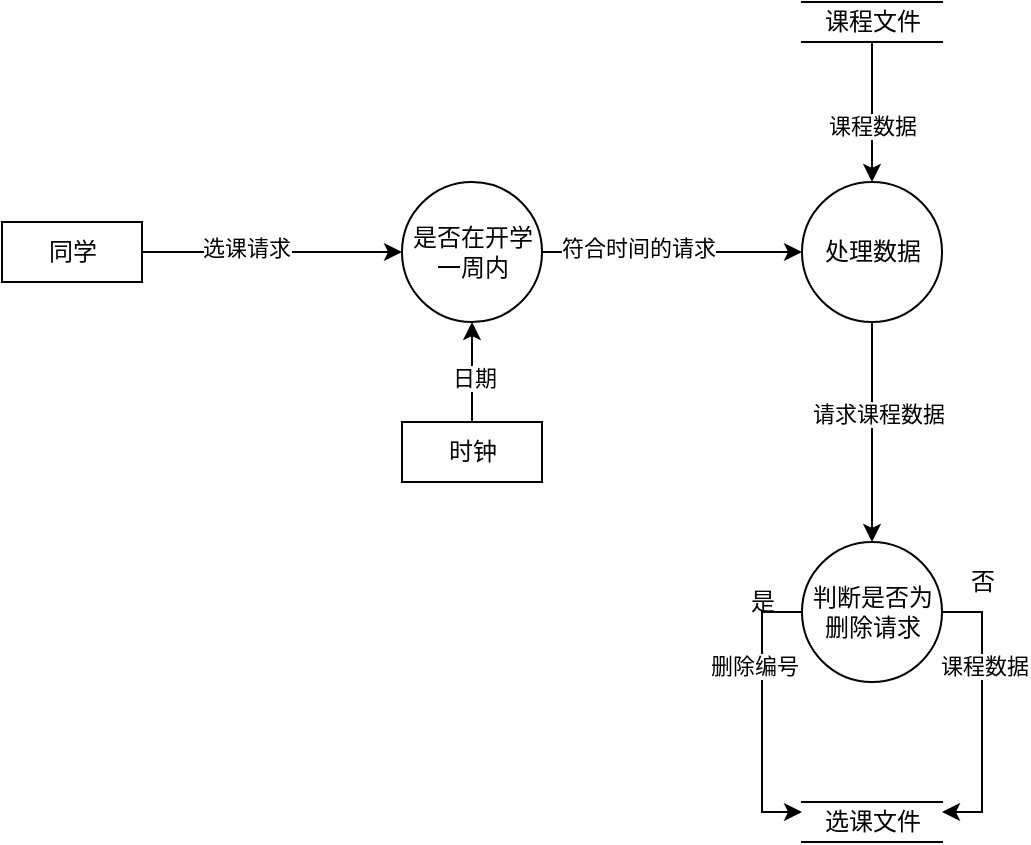 <mxfile version="15.6.1" type="github">
  <diagram id="hLR30Y0zf4EEWnFAPW7I" name="第 1 页">
    <mxGraphModel dx="1038" dy="539" grid="1" gridSize="10" guides="1" tooltips="1" connect="1" arrows="1" fold="1" page="1" pageScale="1" pageWidth="827" pageHeight="1169" math="0" shadow="0">
      <root>
        <mxCell id="0" />
        <mxCell id="1" parent="0" />
        <mxCell id="adSjY4Kno2W0OG1C3eFb-3" style="edgeStyle=orthogonalEdgeStyle;rounded=0;orthogonalLoop=1;jettySize=auto;html=1;exitX=1;exitY=0.5;exitDx=0;exitDy=0;entryX=0;entryY=0.5;entryDx=0;entryDy=0;" edge="1" parent="1" source="adSjY4Kno2W0OG1C3eFb-1" target="adSjY4Kno2W0OG1C3eFb-2">
          <mxGeometry relative="1" as="geometry" />
        </mxCell>
        <mxCell id="adSjY4Kno2W0OG1C3eFb-10" value="选课请求" style="edgeLabel;html=1;align=center;verticalAlign=middle;resizable=0;points=[];" vertex="1" connectable="0" parent="adSjY4Kno2W0OG1C3eFb-3">
          <mxGeometry x="-0.203" y="2" relative="1" as="geometry">
            <mxPoint as="offset" />
          </mxGeometry>
        </mxCell>
        <mxCell id="adSjY4Kno2W0OG1C3eFb-1" value="同学" style="html=1;dashed=0;whitespace=wrap;" vertex="1" parent="1">
          <mxGeometry x="80" y="320" width="70" height="30" as="geometry" />
        </mxCell>
        <mxCell id="adSjY4Kno2W0OG1C3eFb-11" style="edgeStyle=orthogonalEdgeStyle;rounded=0;orthogonalLoop=1;jettySize=auto;html=1;exitX=1;exitY=0.5;exitDx=0;exitDy=0;entryX=0;entryY=0.5;entryDx=0;entryDy=0;" edge="1" parent="1" source="adSjY4Kno2W0OG1C3eFb-2" target="adSjY4Kno2W0OG1C3eFb-12">
          <mxGeometry relative="1" as="geometry">
            <mxPoint x="480" y="335" as="targetPoint" />
          </mxGeometry>
        </mxCell>
        <mxCell id="adSjY4Kno2W0OG1C3eFb-13" value="符合时间的请求" style="edgeLabel;html=1;align=center;verticalAlign=middle;resizable=0;points=[];" vertex="1" connectable="0" parent="adSjY4Kno2W0OG1C3eFb-11">
          <mxGeometry x="-0.265" y="2" relative="1" as="geometry">
            <mxPoint as="offset" />
          </mxGeometry>
        </mxCell>
        <mxCell id="adSjY4Kno2W0OG1C3eFb-2" value="是否在开学&lt;br&gt;一周内" style="shape=ellipse;html=1;dashed=0;whitespace=wrap;aspect=fixed;perimeter=ellipsePerimeter;" vertex="1" parent="1">
          <mxGeometry x="280" y="300" width="70" height="70" as="geometry" />
        </mxCell>
        <mxCell id="adSjY4Kno2W0OG1C3eFb-7" style="edgeStyle=orthogonalEdgeStyle;rounded=0;orthogonalLoop=1;jettySize=auto;html=1;exitX=0.5;exitY=0;exitDx=0;exitDy=0;entryX=0.5;entryY=1;entryDx=0;entryDy=0;" edge="1" parent="1" source="adSjY4Kno2W0OG1C3eFb-6" target="adSjY4Kno2W0OG1C3eFb-2">
          <mxGeometry relative="1" as="geometry">
            <Array as="points">
              <mxPoint x="315" y="430" />
              <mxPoint x="315" y="430" />
            </Array>
          </mxGeometry>
        </mxCell>
        <mxCell id="adSjY4Kno2W0OG1C3eFb-8" value="日期" style="edgeLabel;html=1;align=center;verticalAlign=middle;resizable=0;points=[];" vertex="1" connectable="0" parent="adSjY4Kno2W0OG1C3eFb-7">
          <mxGeometry x="0.213" y="-1" relative="1" as="geometry">
            <mxPoint as="offset" />
          </mxGeometry>
        </mxCell>
        <mxCell id="adSjY4Kno2W0OG1C3eFb-6" value="时钟" style="html=1;dashed=0;whitespace=wrap;" vertex="1" parent="1">
          <mxGeometry x="280" y="420" width="70" height="30" as="geometry" />
        </mxCell>
        <mxCell id="adSjY4Kno2W0OG1C3eFb-17" style="edgeStyle=orthogonalEdgeStyle;rounded=0;orthogonalLoop=1;jettySize=auto;html=1;exitX=0.5;exitY=1;exitDx=0;exitDy=0;entryX=0.5;entryY=0;entryDx=0;entryDy=0;" edge="1" parent="1" source="adSjY4Kno2W0OG1C3eFb-12" target="adSjY4Kno2W0OG1C3eFb-18">
          <mxGeometry relative="1" as="geometry">
            <mxPoint x="515" y="480" as="targetPoint" />
          </mxGeometry>
        </mxCell>
        <mxCell id="adSjY4Kno2W0OG1C3eFb-19" value="请求课程数据" style="edgeLabel;html=1;align=center;verticalAlign=middle;resizable=0;points=[];" vertex="1" connectable="0" parent="adSjY4Kno2W0OG1C3eFb-17">
          <mxGeometry x="-0.171" y="3" relative="1" as="geometry">
            <mxPoint as="offset" />
          </mxGeometry>
        </mxCell>
        <mxCell id="adSjY4Kno2W0OG1C3eFb-12" value="处理数据" style="shape=ellipse;html=1;dashed=0;whitespace=wrap;aspect=fixed;perimeter=ellipsePerimeter;" vertex="1" parent="1">
          <mxGeometry x="480" y="300" width="70" height="70" as="geometry" />
        </mxCell>
        <mxCell id="adSjY4Kno2W0OG1C3eFb-15" style="edgeStyle=orthogonalEdgeStyle;rounded=0;orthogonalLoop=1;jettySize=auto;html=1;exitX=0.5;exitY=1;exitDx=0;exitDy=0;entryX=0.5;entryY=0;entryDx=0;entryDy=0;" edge="1" parent="1" source="adSjY4Kno2W0OG1C3eFb-14" target="adSjY4Kno2W0OG1C3eFb-12">
          <mxGeometry relative="1" as="geometry" />
        </mxCell>
        <mxCell id="adSjY4Kno2W0OG1C3eFb-16" value="课程数据" style="edgeLabel;html=1;align=center;verticalAlign=middle;resizable=0;points=[];" vertex="1" connectable="0" parent="adSjY4Kno2W0OG1C3eFb-15">
          <mxGeometry x="0.192" relative="1" as="geometry">
            <mxPoint as="offset" />
          </mxGeometry>
        </mxCell>
        <mxCell id="adSjY4Kno2W0OG1C3eFb-14" value="课程文件" style="html=1;dashed=0;whitespace=wrap;shape=partialRectangle;right=0;left=0;" vertex="1" parent="1">
          <mxGeometry x="480" y="210" width="70" height="20" as="geometry" />
        </mxCell>
        <mxCell id="adSjY4Kno2W0OG1C3eFb-22" style="edgeStyle=orthogonalEdgeStyle;rounded=0;orthogonalLoop=1;jettySize=auto;html=1;exitX=0;exitY=0.5;exitDx=0;exitDy=0;entryX=0;entryY=0.25;entryDx=0;entryDy=0;" edge="1" parent="1" source="adSjY4Kno2W0OG1C3eFb-18" target="adSjY4Kno2W0OG1C3eFb-21">
          <mxGeometry relative="1" as="geometry" />
        </mxCell>
        <mxCell id="adSjY4Kno2W0OG1C3eFb-23" value="删除编号" style="edgeLabel;html=1;align=center;verticalAlign=middle;resizable=0;points=[];" vertex="1" connectable="0" parent="adSjY4Kno2W0OG1C3eFb-22">
          <mxGeometry x="-0.337" y="-4" relative="1" as="geometry">
            <mxPoint as="offset" />
          </mxGeometry>
        </mxCell>
        <mxCell id="adSjY4Kno2W0OG1C3eFb-24" style="edgeStyle=orthogonalEdgeStyle;rounded=0;orthogonalLoop=1;jettySize=auto;html=1;exitX=1;exitY=0.5;exitDx=0;exitDy=0;entryX=1;entryY=0.25;entryDx=0;entryDy=0;" edge="1" parent="1" source="adSjY4Kno2W0OG1C3eFb-18" target="adSjY4Kno2W0OG1C3eFb-21">
          <mxGeometry relative="1" as="geometry" />
        </mxCell>
        <mxCell id="adSjY4Kno2W0OG1C3eFb-25" value="课程数据" style="edgeLabel;html=1;align=center;verticalAlign=middle;resizable=0;points=[];" vertex="1" connectable="0" parent="adSjY4Kno2W0OG1C3eFb-24">
          <mxGeometry x="-0.337" y="1" relative="1" as="geometry">
            <mxPoint as="offset" />
          </mxGeometry>
        </mxCell>
        <mxCell id="adSjY4Kno2W0OG1C3eFb-18" value="判断是否为&lt;br&gt;删除请求" style="shape=ellipse;html=1;dashed=0;whitespace=wrap;aspect=fixed;perimeter=ellipsePerimeter;" vertex="1" parent="1">
          <mxGeometry x="480" y="480" width="70" height="70" as="geometry" />
        </mxCell>
        <mxCell id="adSjY4Kno2W0OG1C3eFb-21" value="选课文件" style="html=1;dashed=0;whitespace=wrap;shape=partialRectangle;right=0;left=0;" vertex="1" parent="1">
          <mxGeometry x="480" y="610" width="70" height="20" as="geometry" />
        </mxCell>
        <mxCell id="adSjY4Kno2W0OG1C3eFb-26" value="是" style="text;html=1;align=center;verticalAlign=middle;resizable=0;points=[];autosize=1;strokeColor=none;fillColor=none;" vertex="1" parent="1">
          <mxGeometry x="445" y="500" width="30" height="20" as="geometry" />
        </mxCell>
        <mxCell id="adSjY4Kno2W0OG1C3eFb-27" value="否" style="text;html=1;align=center;verticalAlign=middle;resizable=0;points=[];autosize=1;strokeColor=none;fillColor=none;" vertex="1" parent="1">
          <mxGeometry x="555" y="490" width="30" height="20" as="geometry" />
        </mxCell>
      </root>
    </mxGraphModel>
  </diagram>
</mxfile>
